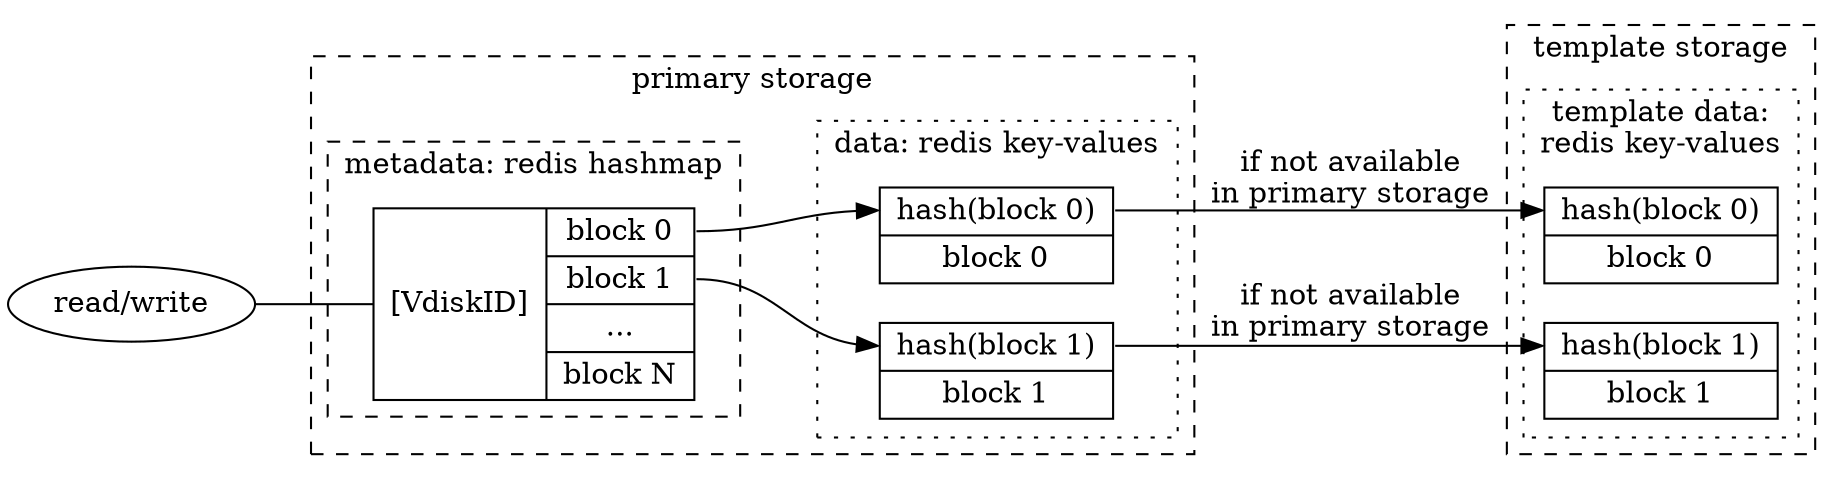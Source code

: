 digraph {
    rankdir = "LR"

    subgraph clusterPrimaryStorage {
        label = "primary storage"
        style = "dashed"
        
        subgraph clusterData {
            label = "data: redis key-values"
            style = "dotted"

            block0 [
                label = "<h> hash(block 0) | block 0"
                shape = "record"
            ]

            block1 [
                label = "<h> hash(block 1) | block 1"
                shape = "record"
            ]
        }
        
        subgraph clusterMetadata {
            label = "metadata: redis hashmap"

            lba [
                label = "{ [VdiskID] | { <b0> block 0 | <b1> block 1 |  ... | block N } }"
                shape = "record"
            ]
        }
    }
    
    rw [ label = "read/write" ]
    rw -> lba [ dir = "none" ]

    lba:b0 -> block0:h
    lba:b1 -> block1:h

    subgraph clusterTemplateStorage {
        label = "template storage"
        style = "dashed"
        
        subgraph clusterTemplateData {
            label = "template data:\nredis key-values"
            style = "dotted"

            templateBlock0 [
                label = "<h> hash(block 0) | block 0"
                shape = "record"
            ]

            templateBlock1 [
                label = "<h> hash(block 1) | block 1"
                shape = "record"
            ]
        }
    }

    block0:h -> templateBlock0:h [
        label = "if not available\nin primary storage"
    ]
    block1:h -> templateBlock1:h [
        label = "if not available\nin primary storage"
    ]
}
